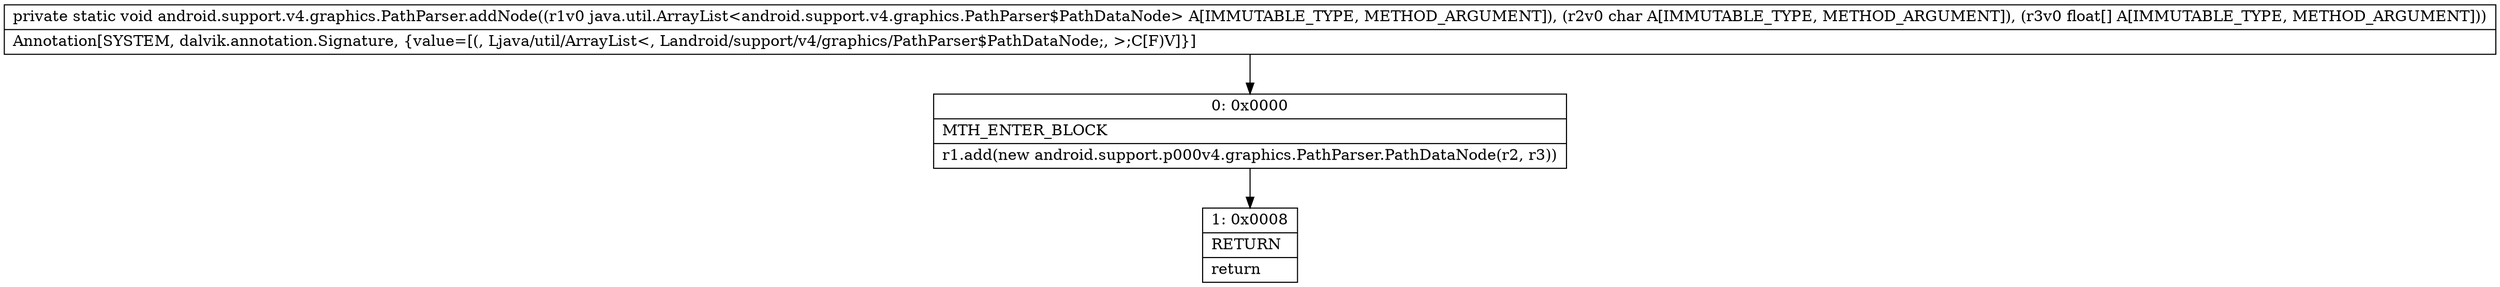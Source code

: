 digraph "CFG forandroid.support.v4.graphics.PathParser.addNode(Ljava\/util\/ArrayList;C[F)V" {
Node_0 [shape=record,label="{0\:\ 0x0000|MTH_ENTER_BLOCK\l|r1.add(new android.support.p000v4.graphics.PathParser.PathDataNode(r2, r3))\l}"];
Node_1 [shape=record,label="{1\:\ 0x0008|RETURN\l|return\l}"];
MethodNode[shape=record,label="{private static void android.support.v4.graphics.PathParser.addNode((r1v0 java.util.ArrayList\<android.support.v4.graphics.PathParser$PathDataNode\> A[IMMUTABLE_TYPE, METHOD_ARGUMENT]), (r2v0 char A[IMMUTABLE_TYPE, METHOD_ARGUMENT]), (r3v0 float[] A[IMMUTABLE_TYPE, METHOD_ARGUMENT]))  | Annotation[SYSTEM, dalvik.annotation.Signature, \{value=[(, Ljava\/util\/ArrayList\<, Landroid\/support\/v4\/graphics\/PathParser$PathDataNode;, \>;C[F)V]\}]\l}"];
MethodNode -> Node_0;
Node_0 -> Node_1;
}

